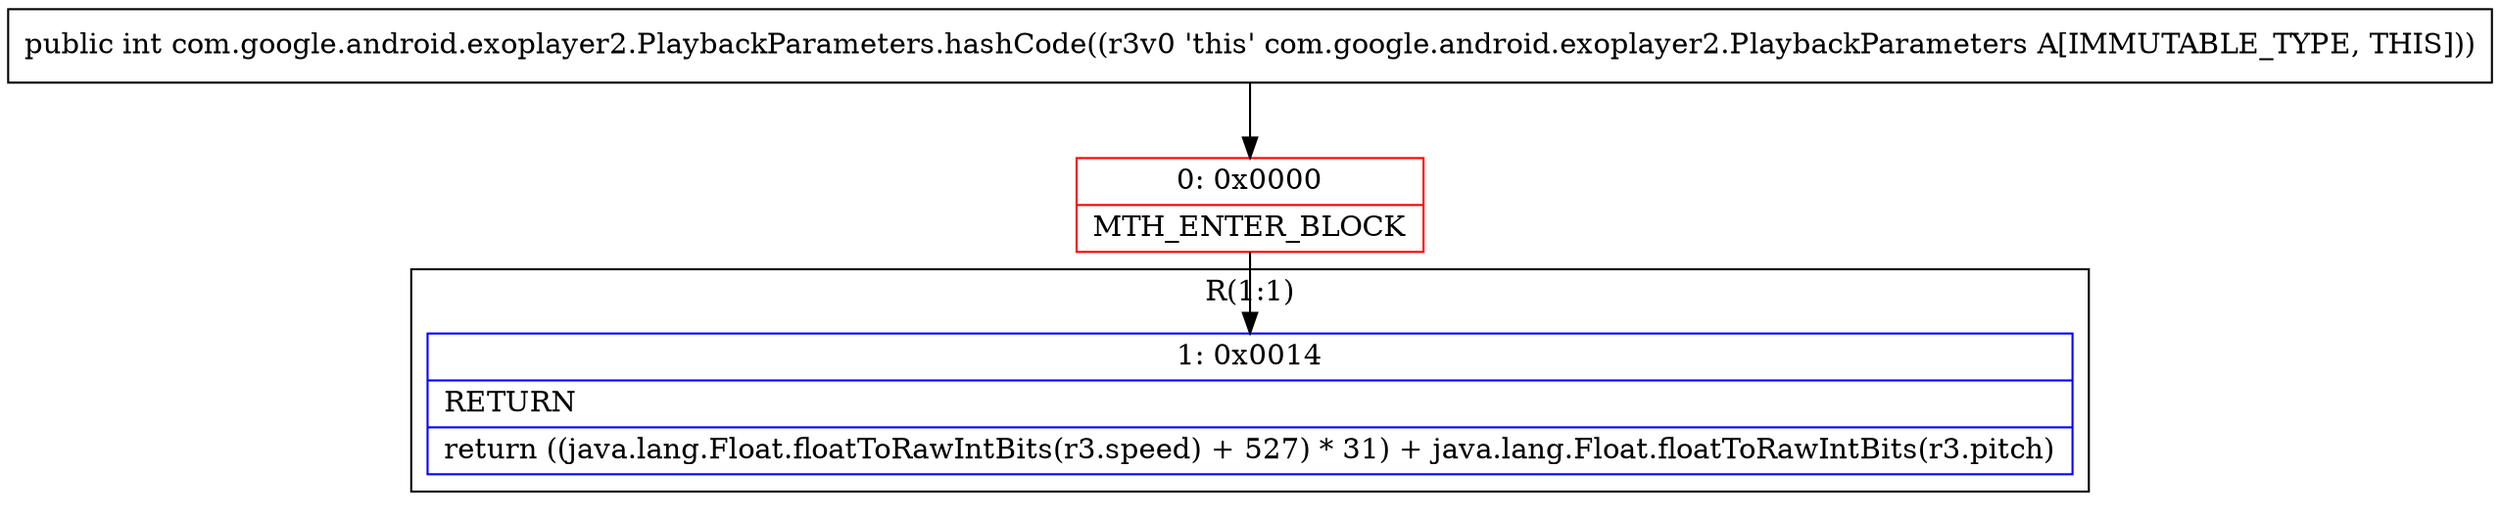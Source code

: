 digraph "CFG forcom.google.android.exoplayer2.PlaybackParameters.hashCode()I" {
subgraph cluster_Region_2017341559 {
label = "R(1:1)";
node [shape=record,color=blue];
Node_1 [shape=record,label="{1\:\ 0x0014|RETURN\l|return ((java.lang.Float.floatToRawIntBits(r3.speed) + 527) * 31) + java.lang.Float.floatToRawIntBits(r3.pitch)\l}"];
}
Node_0 [shape=record,color=red,label="{0\:\ 0x0000|MTH_ENTER_BLOCK\l}"];
MethodNode[shape=record,label="{public int com.google.android.exoplayer2.PlaybackParameters.hashCode((r3v0 'this' com.google.android.exoplayer2.PlaybackParameters A[IMMUTABLE_TYPE, THIS])) }"];
MethodNode -> Node_0;
Node_0 -> Node_1;
}

